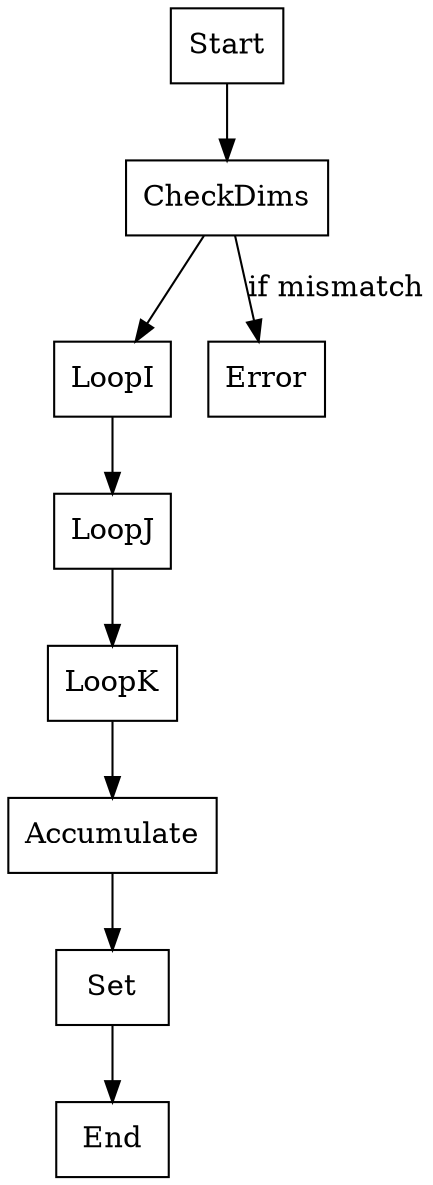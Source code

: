 digraph MulBlock {
  node [shape=box];
  Start -> CheckDims;
  CheckDims -> LoopI;
  CheckDims -> Error [label="if mismatch"];
  LoopI -> LoopJ;
  LoopJ -> LoopK;
  LoopK -> Accumulate;
  Accumulate -> Set;
  Set -> End;
}
